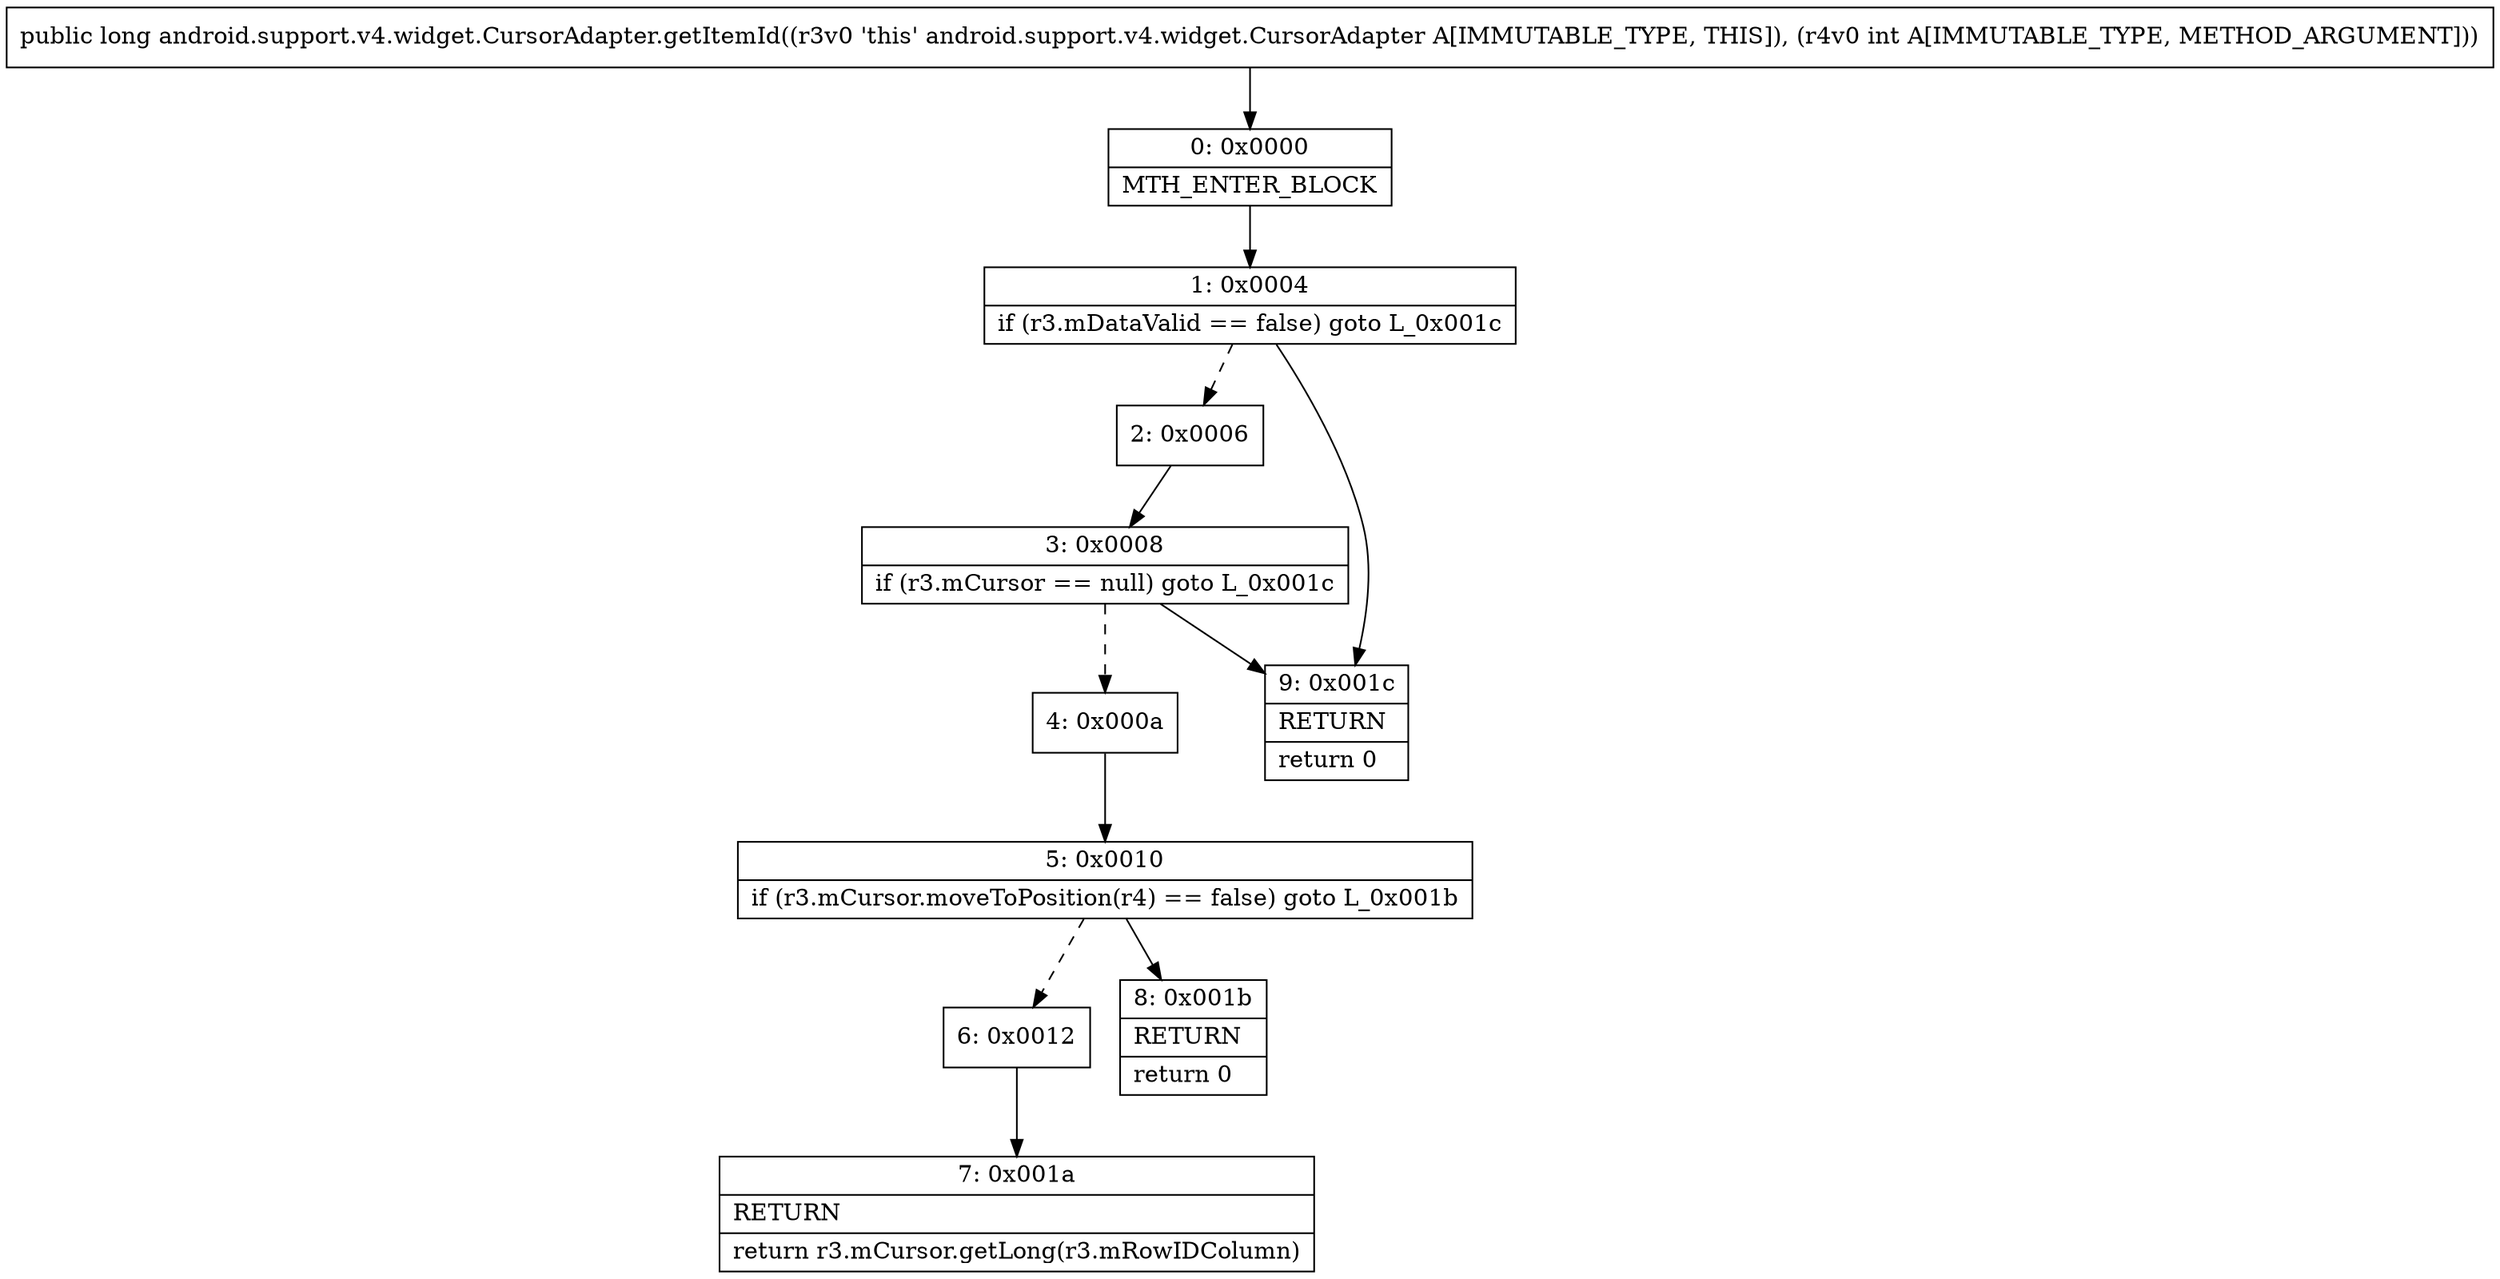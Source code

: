 digraph "CFG forandroid.support.v4.widget.CursorAdapter.getItemId(I)J" {
Node_0 [shape=record,label="{0\:\ 0x0000|MTH_ENTER_BLOCK\l}"];
Node_1 [shape=record,label="{1\:\ 0x0004|if (r3.mDataValid == false) goto L_0x001c\l}"];
Node_2 [shape=record,label="{2\:\ 0x0006}"];
Node_3 [shape=record,label="{3\:\ 0x0008|if (r3.mCursor == null) goto L_0x001c\l}"];
Node_4 [shape=record,label="{4\:\ 0x000a}"];
Node_5 [shape=record,label="{5\:\ 0x0010|if (r3.mCursor.moveToPosition(r4) == false) goto L_0x001b\l}"];
Node_6 [shape=record,label="{6\:\ 0x0012}"];
Node_7 [shape=record,label="{7\:\ 0x001a|RETURN\l|return r3.mCursor.getLong(r3.mRowIDColumn)\l}"];
Node_8 [shape=record,label="{8\:\ 0x001b|RETURN\l|return 0\l}"];
Node_9 [shape=record,label="{9\:\ 0x001c|RETURN\l|return 0\l}"];
MethodNode[shape=record,label="{public long android.support.v4.widget.CursorAdapter.getItemId((r3v0 'this' android.support.v4.widget.CursorAdapter A[IMMUTABLE_TYPE, THIS]), (r4v0 int A[IMMUTABLE_TYPE, METHOD_ARGUMENT])) }"];
MethodNode -> Node_0;
Node_0 -> Node_1;
Node_1 -> Node_2[style=dashed];
Node_1 -> Node_9;
Node_2 -> Node_3;
Node_3 -> Node_4[style=dashed];
Node_3 -> Node_9;
Node_4 -> Node_5;
Node_5 -> Node_6[style=dashed];
Node_5 -> Node_8;
Node_6 -> Node_7;
}

